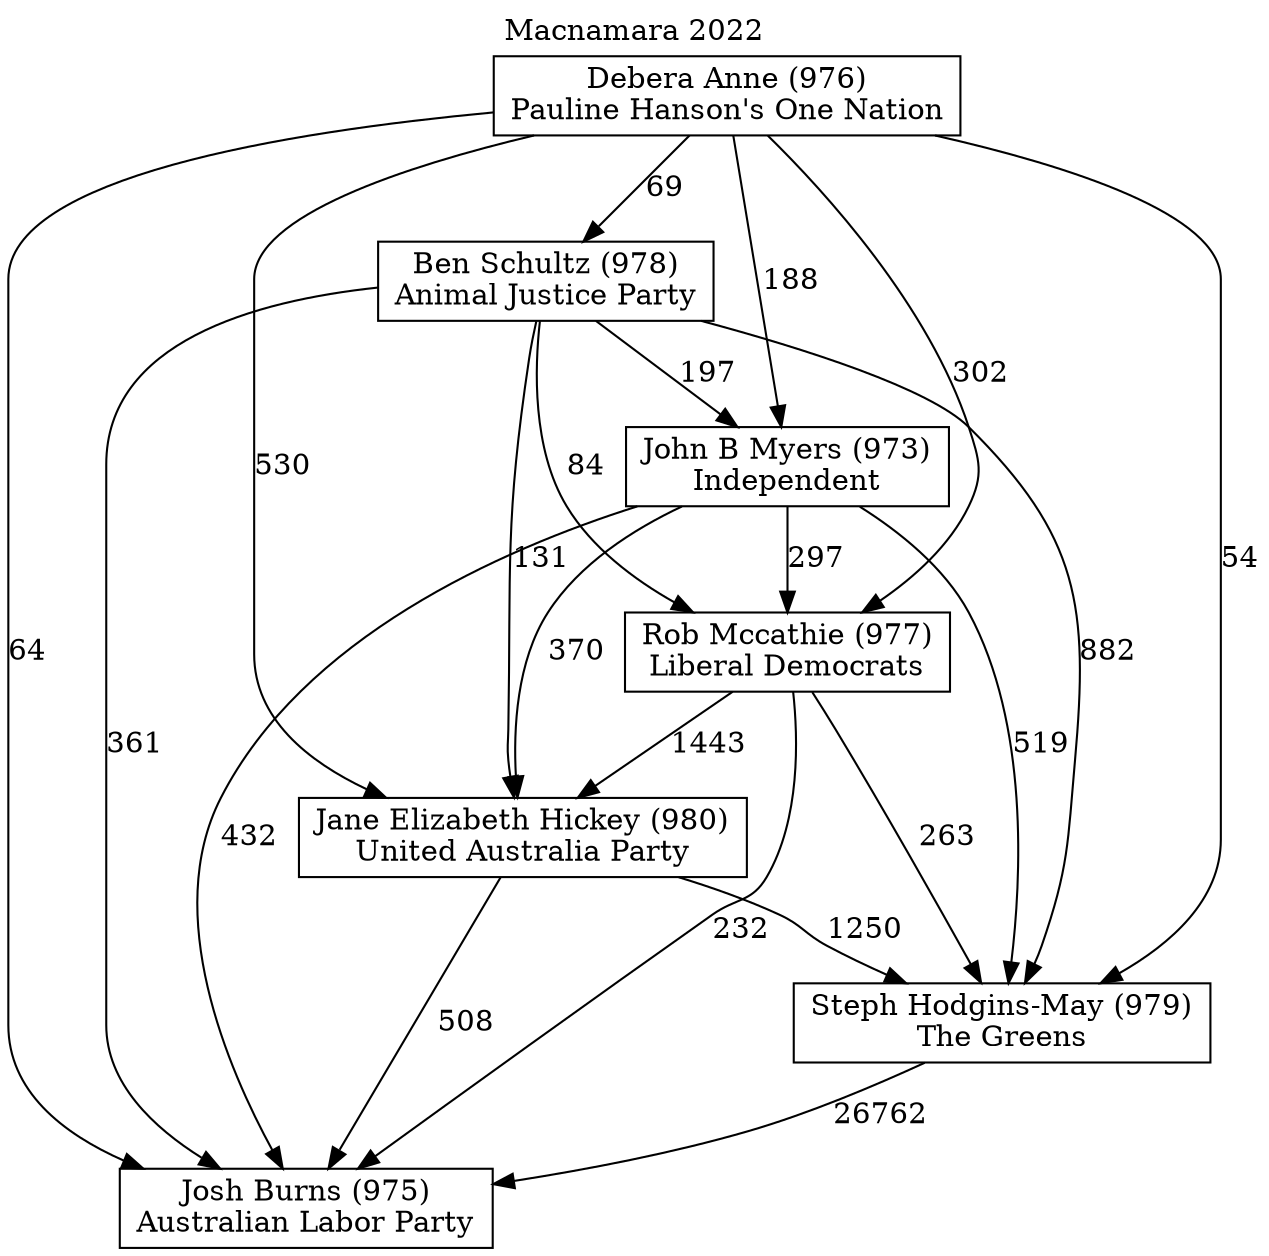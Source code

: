 // House preference flow
digraph "Josh Burns (975)_Macnamara_2022" {
	graph [label="Macnamara 2022" labelloc=t mclimit=10]
	node [shape=box]
	"Ben Schultz (978)" [label="Ben Schultz (978)
Animal Justice Party"]
	"Debera Anne (976)" [label="Debera Anne (976)
Pauline Hanson's One Nation"]
	"Jane Elizabeth Hickey (980)" [label="Jane Elizabeth Hickey (980)
United Australia Party"]
	"John B Myers (973)" [label="John B Myers (973)
Independent"]
	"Josh Burns (975)" [label="Josh Burns (975)
Australian Labor Party"]
	"Rob Mccathie (977)" [label="Rob Mccathie (977)
Liberal Democrats"]
	"Steph Hodgins-May (979)" [label="Steph Hodgins-May (979)
The Greens"]
	"Ben Schultz (978)" -> "Jane Elizabeth Hickey (980)" [label=131]
	"Ben Schultz (978)" -> "John B Myers (973)" [label=197]
	"Ben Schultz (978)" -> "Josh Burns (975)" [label=361]
	"Ben Schultz (978)" -> "Rob Mccathie (977)" [label=84]
	"Ben Schultz (978)" -> "Steph Hodgins-May (979)" [label=882]
	"Debera Anne (976)" -> "Ben Schultz (978)" [label=69]
	"Debera Anne (976)" -> "Jane Elizabeth Hickey (980)" [label=530]
	"Debera Anne (976)" -> "John B Myers (973)" [label=188]
	"Debera Anne (976)" -> "Josh Burns (975)" [label=64]
	"Debera Anne (976)" -> "Rob Mccathie (977)" [label=302]
	"Debera Anne (976)" -> "Steph Hodgins-May (979)" [label=54]
	"Jane Elizabeth Hickey (980)" -> "Josh Burns (975)" [label=508]
	"Jane Elizabeth Hickey (980)" -> "Steph Hodgins-May (979)" [label=1250]
	"John B Myers (973)" -> "Jane Elizabeth Hickey (980)" [label=370]
	"John B Myers (973)" -> "Josh Burns (975)" [label=432]
	"John B Myers (973)" -> "Rob Mccathie (977)" [label=297]
	"John B Myers (973)" -> "Steph Hodgins-May (979)" [label=519]
	"Rob Mccathie (977)" -> "Jane Elizabeth Hickey (980)" [label=1443]
	"Rob Mccathie (977)" -> "Josh Burns (975)" [label=232]
	"Rob Mccathie (977)" -> "Steph Hodgins-May (979)" [label=263]
	"Steph Hodgins-May (979)" -> "Josh Burns (975)" [label=26762]
}
